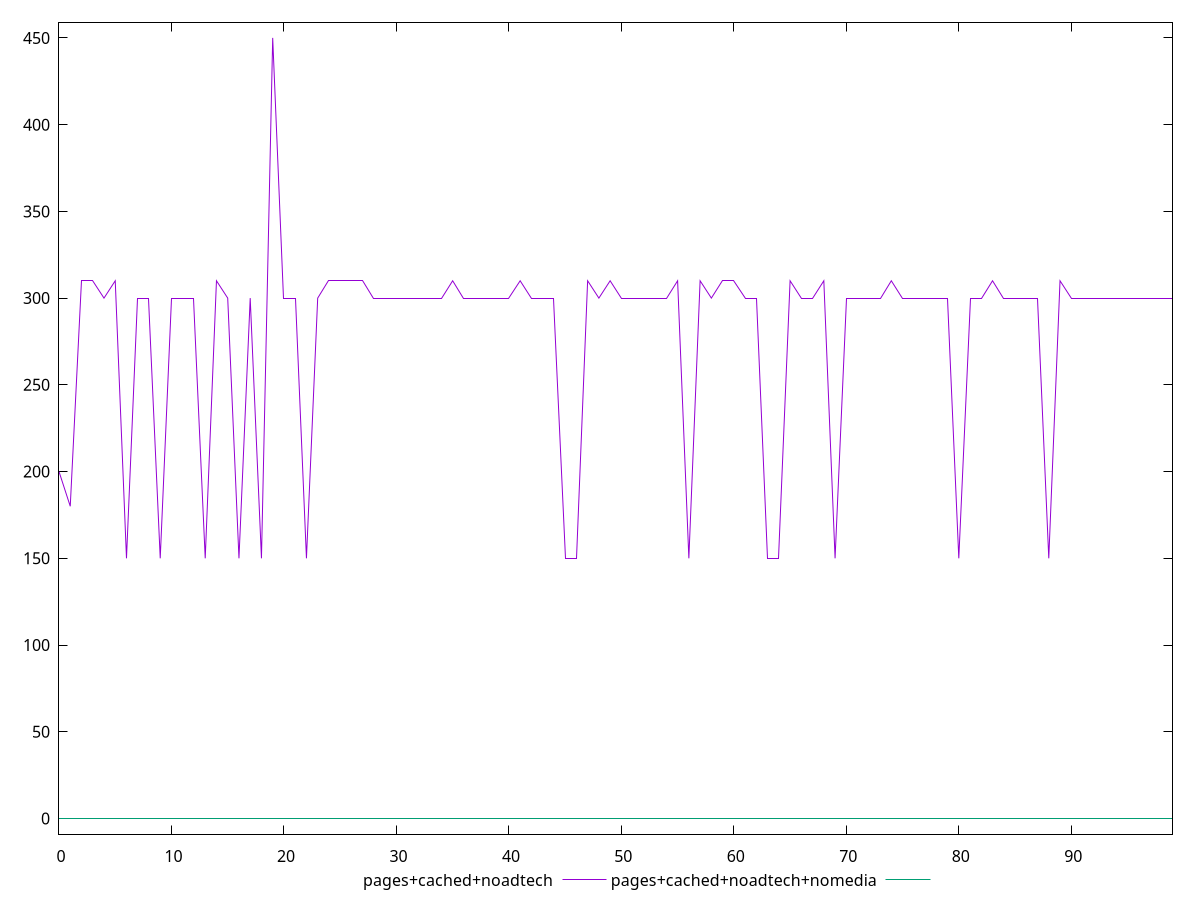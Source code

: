 reset

$pagesCachedNoadtech <<EOF
0 200
1 180
2 310
3 310
4 300
5 310
6 150
7 300
8 300
9 150
10 300
11 300
12 300
13 150
14 310
15 300
16 150
17 300
18 150
19 450
20 300
21 300
22 150
23 300
24 310
25 310
26 310
27 310
28 300
29 300
30 300
31 300
32 300
33 300
34 300
35 310
36 300
37 300
38 300
39 300
40 300
41 310
42 300
43 300
44 300
45 150
46 150
47 310
48 300
49 310
50 300
51 300
52 300
53 300
54 300
55 310
56 150
57 310
58 300
59 310
60 310
61 300
62 300
63 150
64 150
65 310
66 300
67 300
68 310
69 150
70 300
71 300
72 300
73 300
74 310
75 300
76 300
77 300
78 300
79 300
80 150
81 300
82 300
83 310
84 300
85 300
86 300
87 300
88 150
89 310
90 300
91 300
92 300
93 300
94 300
95 300
96 300
97 300
98 300
99 300
EOF

$pagesCachedNoadtechNomedia <<EOF
0 0
1 0
2 0
3 0
4 0
5 0
6 0
7 0
8 0
9 0
10 0
11 0
12 0
13 0
14 0
15 0
16 0
17 0
18 0
19 0
20 0
21 0
22 0
23 0
24 0
25 0
26 0
27 0
28 0
29 0
30 0
31 0
32 0
33 0
34 0
35 0
36 0
37 0
38 0
39 0
40 0
41 0
42 0
43 0
44 0
45 0
46 0
47 0
48 0
49 0
50 0
51 0
52 0
53 0
54 0
55 0
56 0
57 0
58 0
59 0
60 0
61 0
62 0
63 0
64 0
65 0
66 0
67 0
68 0
69 0
70 0
71 0
72 0
73 0
74 0
75 0
76 0
77 0
78 0
79 0
80 0
81 0
82 0
83 0
84 0
85 0
86 0
87 0
88 0
89 0
90 0
91 0
92 0
93 0
94 0
95 0
96 0
97 0
98 0
99 0
EOF

set key outside below
set xrange [0:99]
set yrange [-9:459]
set trange [-9:459]
set terminal svg size 640, 520 enhanced background rgb 'white'
set output "report_00017_2021-02-10T15-08-03.406Z/offscreen-images/comparison/line/2_vs_3.svg"

plot $pagesCachedNoadtech title "pages+cached+noadtech" with line, \
     $pagesCachedNoadtechNomedia title "pages+cached+noadtech+nomedia" with line

reset
